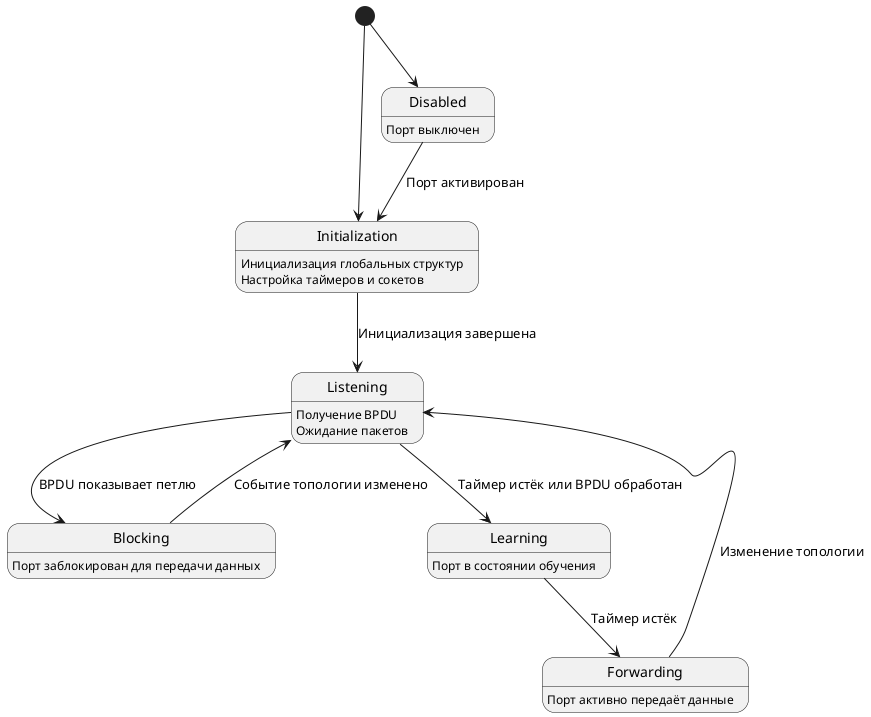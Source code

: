 @startuml
[*] --> Initialization

Initialization : Инициализация глобальных структур
Initialization : Настройка таймеров и сокетов
Initialization --> Listening : Инициализация завершена

Listening : Получение BPDU
Listening : Ожидание пакетов
Listening --> Blocking : BPDU показывает петлю
Listening --> Learning : Таймер истёк или BPDU обработан

Blocking : Порт заблокирован для передачи данных
Blocking --> Listening : Событие топологии изменено

Learning : Порт в состоянии обучения
Learning --> Forwarding : Таймер истёк

Forwarding : Порт активно передаёт данные
Forwarding --> Listening : Изменение топологии

[*] --> Disabled
Disabled : Порт выключен
Disabled --> Initialization : Порт активирован
@enduml

' Она отображает ключевые состояния порта STP и переходы между ними, включая события, такие как получение BPDU, истечение таймера или изменения в топологии.